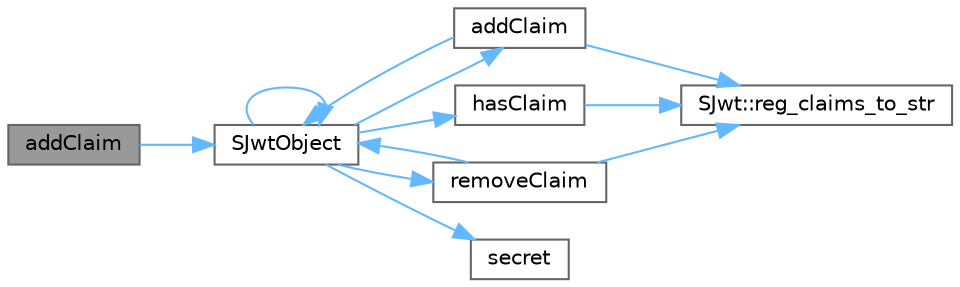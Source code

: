 digraph "addClaim"
{
 // LATEX_PDF_SIZE
  bgcolor="transparent";
  edge [fontname=Helvetica,fontsize=10,labelfontname=Helvetica,labelfontsize=10];
  node [fontname=Helvetica,fontsize=10,shape=box,height=0.2,width=0.4];
  rankdir="LR";
  Node1 [id="Node000001",label="addClaim",height=0.2,width=0.4,color="gray40", fillcolor="grey60", style="filled", fontcolor="black",tooltip=" "];
  Node1 -> Node2 [id="edge1_Node000001_Node000002",color="steelblue1",style="solid",tooltip=" "];
  Node2 [id="Node000002",label="SJwtObject",height=0.2,width=0.4,color="grey40", fillcolor="white", style="filled",URL="$class_s_jwt_1_1_s_jwt_object.html#a351cf94b1370ef5ebd4c1d61f5877a04",tooltip=" "];
  Node2 -> Node3 [id="edge2_Node000002_Node000003",color="steelblue1",style="solid",tooltip=" "];
  Node3 [id="Node000003",label="addClaim",height=0.2,width=0.4,color="grey40", fillcolor="white", style="filled",URL="$class_s_jwt_1_1_s_jwt_object.html#ae01ade6a19c144d215f4be21ebc17530",tooltip=" "];
  Node3 -> Node4 [id="edge3_Node000003_Node000004",color="steelblue1",style="solid",tooltip=" "];
  Node4 [id="Node000004",label="SJwt::reg_claims_to_str",height=0.2,width=0.4,color="grey40", fillcolor="white", style="filled",URL="$namespace_s_jwt.html#a9c97be1977570159f57fdadfb5b88b25",tooltip="Converts an instance of type enum class registered_claims to its string equivalent representation."];
  Node3 -> Node2 [id="edge4_Node000003_Node000002",color="steelblue1",style="solid",tooltip=" "];
  Node2 -> Node5 [id="edge5_Node000002_Node000005",color="steelblue1",style="solid",tooltip=" "];
  Node5 [id="Node000005",label="hasClaim",height=0.2,width=0.4,color="grey40", fillcolor="white", style="filled",URL="$class_s_jwt_1_1_s_jwt_object.html#a5ec73f574d78c4d98451f52c0c32e554",tooltip=" "];
  Node5 -> Node4 [id="edge6_Node000005_Node000004",color="steelblue1",style="solid",tooltip=" "];
  Node2 -> Node6 [id="edge7_Node000002_Node000006",color="steelblue1",style="solid",tooltip=" "];
  Node6 [id="Node000006",label="removeClaim",height=0.2,width=0.4,color="grey40", fillcolor="white", style="filled",URL="$class_s_jwt_1_1_s_jwt_object.html#acde1ea4422737cb023794696d264a17b",tooltip=" "];
  Node6 -> Node4 [id="edge8_Node000006_Node000004",color="steelblue1",style="solid",tooltip=" "];
  Node6 -> Node2 [id="edge9_Node000006_Node000002",color="steelblue1",style="solid",tooltip=" "];
  Node2 -> Node7 [id="edge10_Node000002_Node000007",color="steelblue1",style="solid",tooltip=" "];
  Node7 [id="Node000007",label="secret",height=0.2,width=0.4,color="grey40", fillcolor="white", style="filled",URL="$class_s_jwt_1_1_s_jwt_object.html#ae78e42c6313a41960d36841924817899",tooltip=" "];
  Node2 -> Node2 [id="edge11_Node000002_Node000002",color="steelblue1",style="solid",tooltip=" "];
}
